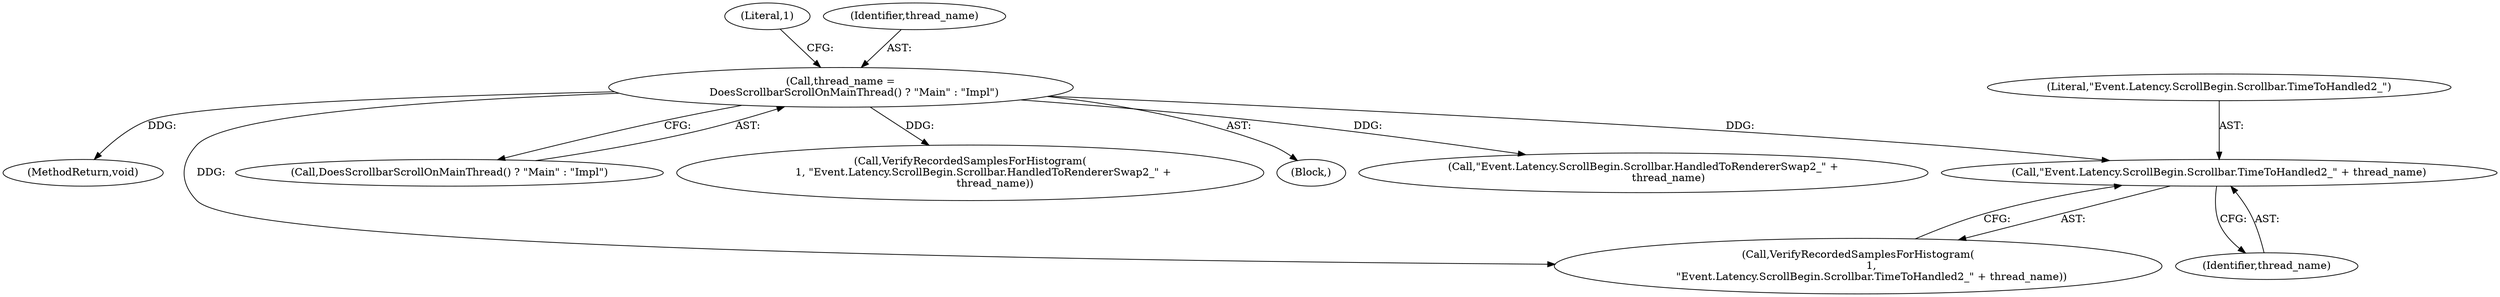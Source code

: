 digraph "1_Chrome_14f2111f9cec919a450115ce4914f228effca58e_0@API" {
"1000157" [label="(Call,\"Event.Latency.ScrollBegin.Scrollbar.TimeToHandled2_\" + thread_name)"];
"1000148" [label="(Call,thread_name =\n        DoesScrollbarScrollOnMainThread() ? \"Main\" : \"Impl\")"];
"1000166" [label="(MethodReturn,void)"];
"1000155" [label="(Call,VerifyRecordedSamplesForHistogram(\n        1,\n        \"Event.Latency.ScrollBegin.Scrollbar.TimeToHandled2_\" + thread_name))"];
"1000157" [label="(Call,\"Event.Latency.ScrollBegin.Scrollbar.TimeToHandled2_\" + thread_name)"];
"1000159" [label="(Identifier,thread_name)"];
"1000150" [label="(Call,DoesScrollbarScrollOnMainThread() ? \"Main\" : \"Impl\")"];
"1000158" [label="(Literal,\"Event.Latency.ScrollBegin.Scrollbar.TimeToHandled2_\")"];
"1000156" [label="(Literal,1)"];
"1000161" [label="(Call,VerifyRecordedSamplesForHistogram(\n        1, \"Event.Latency.ScrollBegin.Scrollbar.HandledToRendererSwap2_\" +\n               thread_name))"];
"1000101" [label="(Block,)"];
"1000163" [label="(Call,\"Event.Latency.ScrollBegin.Scrollbar.HandledToRendererSwap2_\" +\n               thread_name)"];
"1000148" [label="(Call,thread_name =\n        DoesScrollbarScrollOnMainThread() ? \"Main\" : \"Impl\")"];
"1000149" [label="(Identifier,thread_name)"];
"1000157" -> "1000155"  [label="AST: "];
"1000157" -> "1000159"  [label="CFG: "];
"1000158" -> "1000157"  [label="AST: "];
"1000159" -> "1000157"  [label="AST: "];
"1000155" -> "1000157"  [label="CFG: "];
"1000148" -> "1000157"  [label="DDG: "];
"1000148" -> "1000101"  [label="AST: "];
"1000148" -> "1000150"  [label="CFG: "];
"1000149" -> "1000148"  [label="AST: "];
"1000150" -> "1000148"  [label="AST: "];
"1000156" -> "1000148"  [label="CFG: "];
"1000148" -> "1000166"  [label="DDG: "];
"1000148" -> "1000155"  [label="DDG: "];
"1000148" -> "1000161"  [label="DDG: "];
"1000148" -> "1000163"  [label="DDG: "];
}
